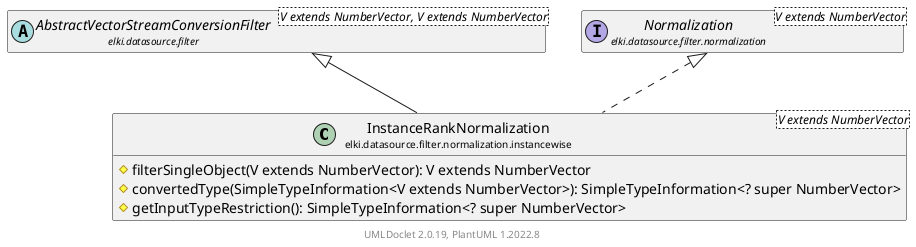 @startuml
    remove .*\.(Instance|Par|Parameterizer|Factory)$
    set namespaceSeparator none
    hide empty fields
    hide empty methods

    class "<size:14>InstanceRankNormalization\n<size:10>elki.datasource.filter.normalization.instancewise" as elki.datasource.filter.normalization.instancewise.InstanceRankNormalization<V extends NumberVector> [[InstanceRankNormalization.html]] {
        #filterSingleObject(V extends NumberVector): V extends NumberVector
        #convertedType(SimpleTypeInformation<V extends NumberVector>): SimpleTypeInformation<? super NumberVector>
        #getInputTypeRestriction(): SimpleTypeInformation<? super NumberVector>
    }

    abstract class "<size:14>AbstractVectorStreamConversionFilter\n<size:10>elki.datasource.filter" as elki.datasource.filter.AbstractVectorStreamConversionFilter<V extends NumberVector, V extends NumberVector> [[../../AbstractVectorStreamConversionFilter.html]]
    interface "<size:14>Normalization\n<size:10>elki.datasource.filter.normalization" as elki.datasource.filter.normalization.Normalization<V extends NumberVector> [[../Normalization.html]]
    class "<size:14>InstanceRankNormalization.Par\n<size:10>elki.datasource.filter.normalization.instancewise" as elki.datasource.filter.normalization.instancewise.InstanceRankNormalization.Par [[InstanceRankNormalization.Par.html]]

    elki.datasource.filter.AbstractVectorStreamConversionFilter <|-- elki.datasource.filter.normalization.instancewise.InstanceRankNormalization
    elki.datasource.filter.normalization.Normalization <|.. elki.datasource.filter.normalization.instancewise.InstanceRankNormalization
    elki.datasource.filter.normalization.instancewise.InstanceRankNormalization +-- elki.datasource.filter.normalization.instancewise.InstanceRankNormalization.Par

    center footer UMLDoclet 2.0.19, PlantUML 1.2022.8
@enduml
